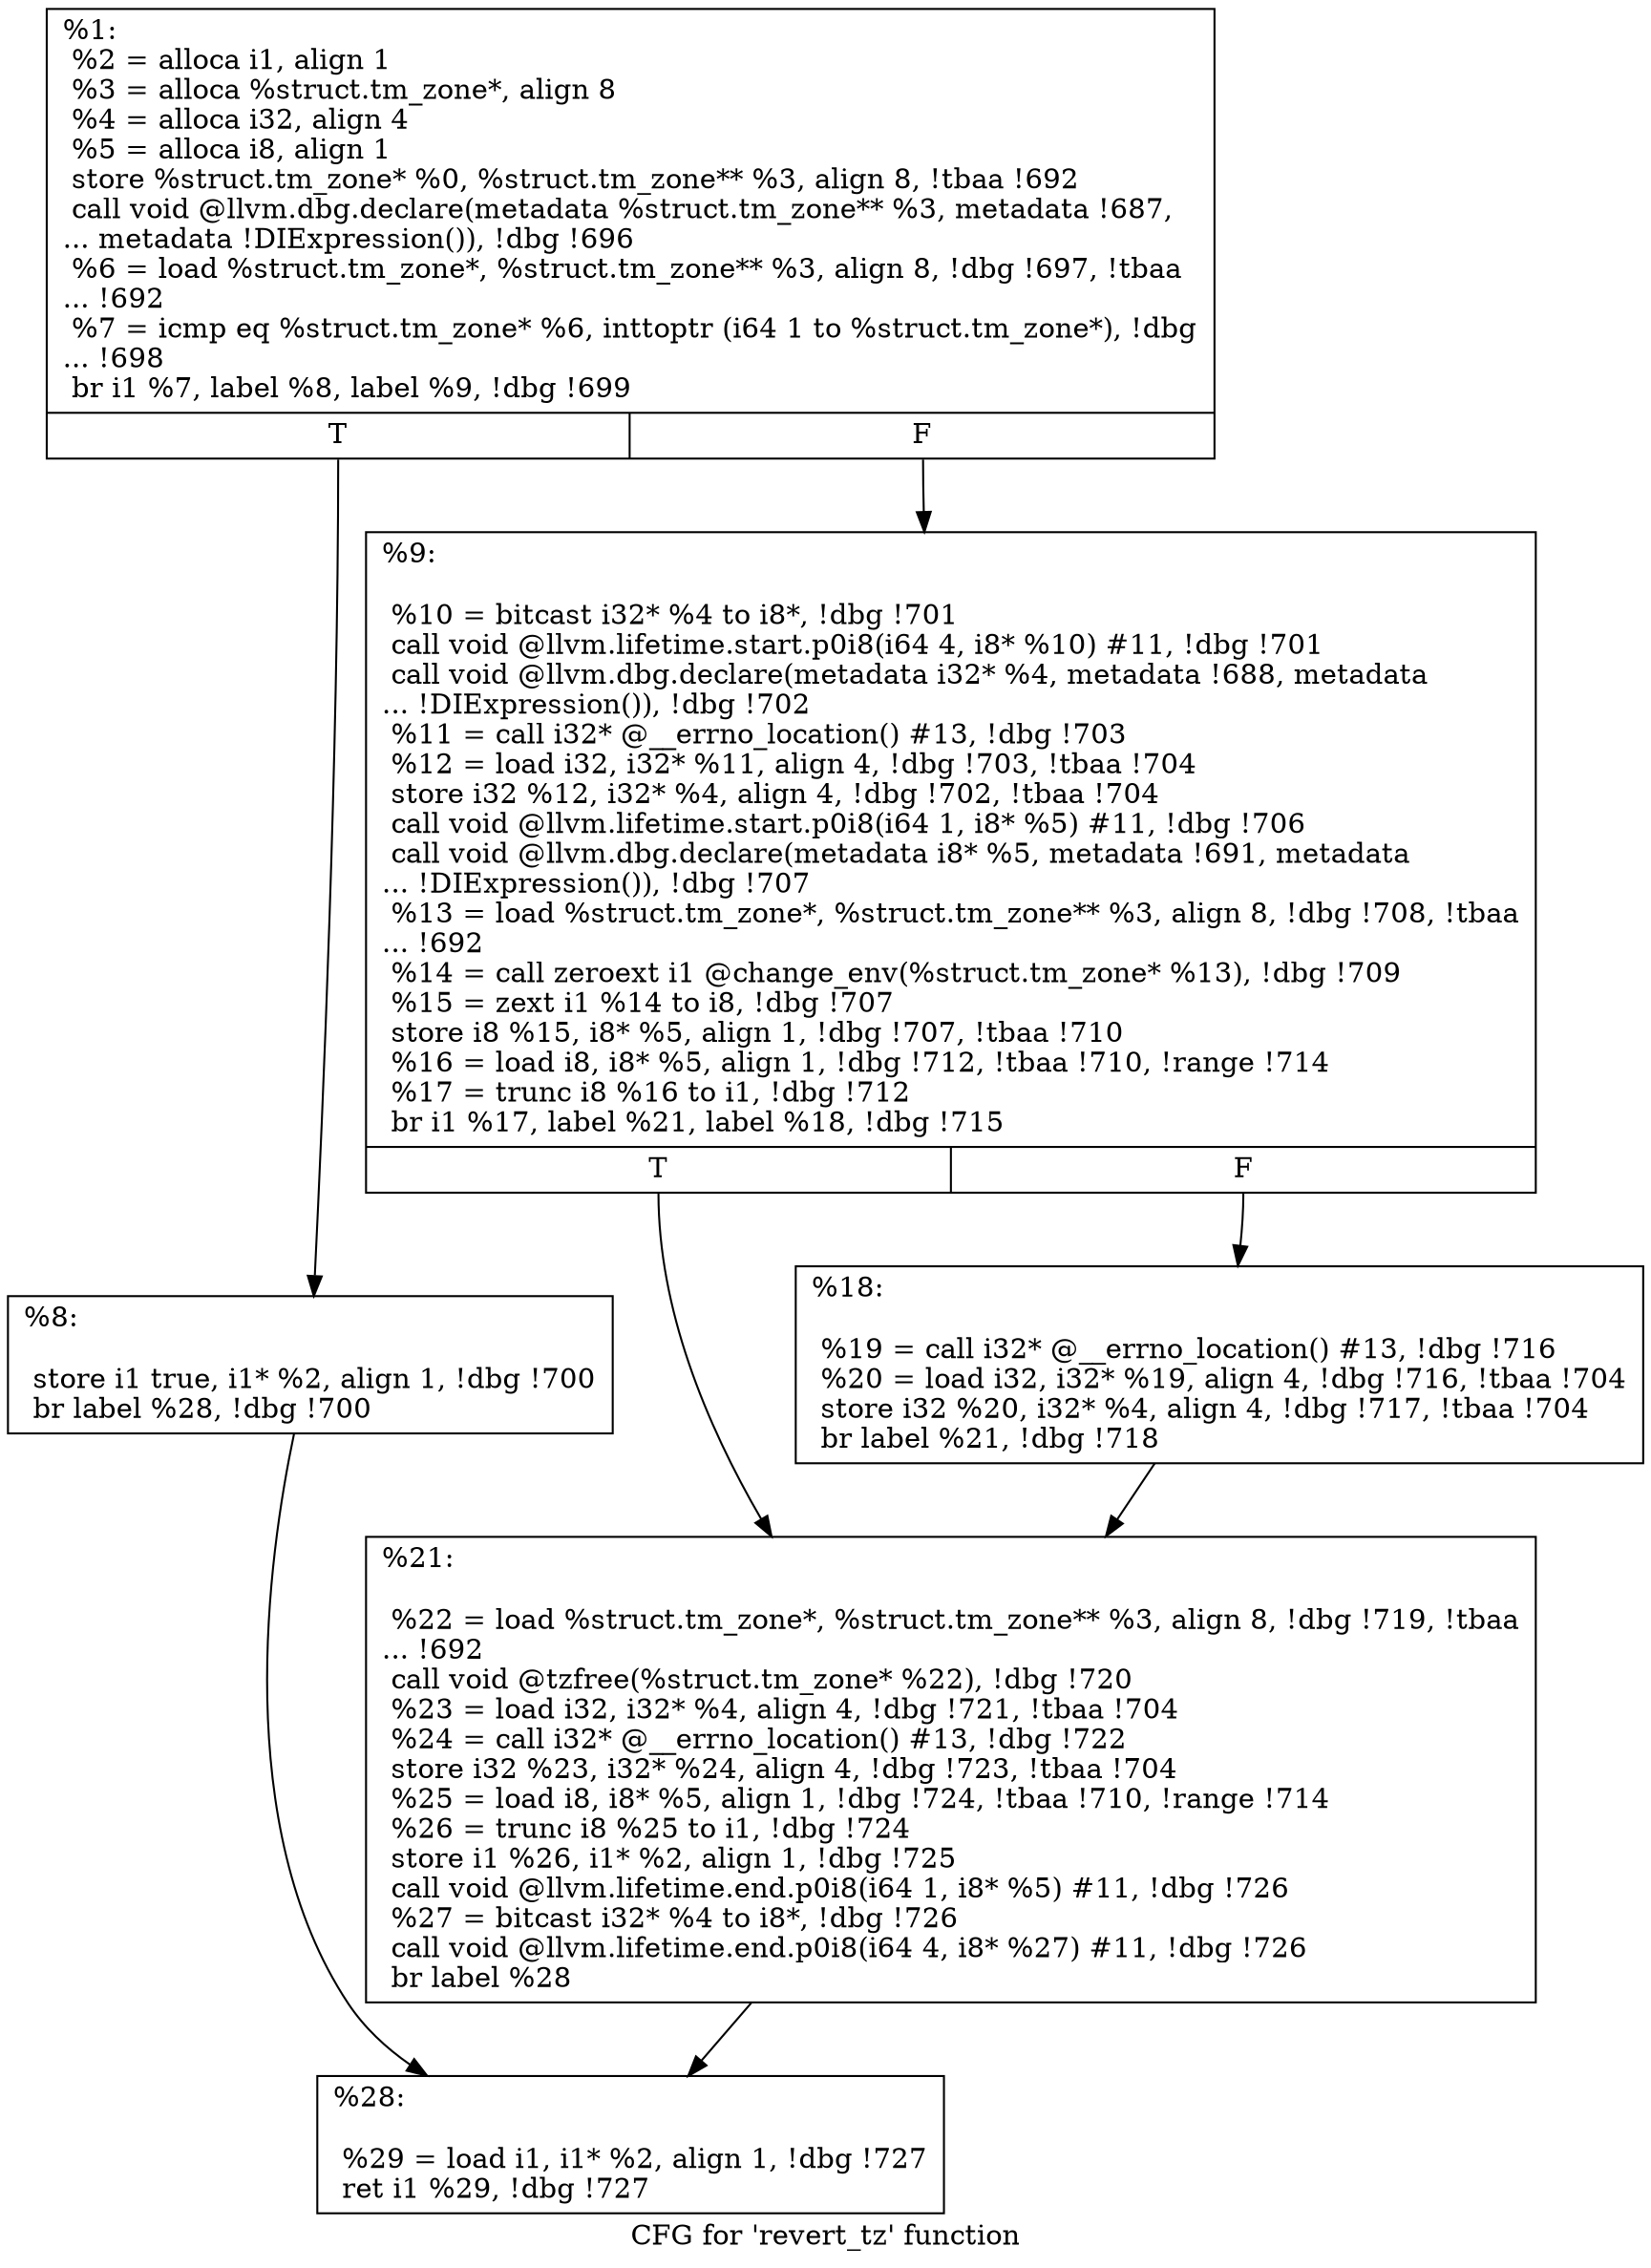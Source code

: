 digraph "CFG for 'revert_tz' function" {
	label="CFG for 'revert_tz' function";

	Node0x22bcf10 [shape=record,label="{%1:\l  %2 = alloca i1, align 1\l  %3 = alloca %struct.tm_zone*, align 8\l  %4 = alloca i32, align 4\l  %5 = alloca i8, align 1\l  store %struct.tm_zone* %0, %struct.tm_zone** %3, align 8, !tbaa !692\l  call void @llvm.dbg.declare(metadata %struct.tm_zone** %3, metadata !687,\l... metadata !DIExpression()), !dbg !696\l  %6 = load %struct.tm_zone*, %struct.tm_zone** %3, align 8, !dbg !697, !tbaa\l... !692\l  %7 = icmp eq %struct.tm_zone* %6, inttoptr (i64 1 to %struct.tm_zone*), !dbg\l... !698\l  br i1 %7, label %8, label %9, !dbg !699\l|{<s0>T|<s1>F}}"];
	Node0x22bcf10:s0 -> Node0x22bcfd0;
	Node0x22bcf10:s1 -> Node0x22bd020;
	Node0x22bcfd0 [shape=record,label="{%8:\l\l  store i1 true, i1* %2, align 1, !dbg !700\l  br label %28, !dbg !700\l}"];
	Node0x22bcfd0 -> Node0x22bd110;
	Node0x22bd020 [shape=record,label="{%9:\l\l  %10 = bitcast i32* %4 to i8*, !dbg !701\l  call void @llvm.lifetime.start.p0i8(i64 4, i8* %10) #11, !dbg !701\l  call void @llvm.dbg.declare(metadata i32* %4, metadata !688, metadata\l... !DIExpression()), !dbg !702\l  %11 = call i32* @__errno_location() #13, !dbg !703\l  %12 = load i32, i32* %11, align 4, !dbg !703, !tbaa !704\l  store i32 %12, i32* %4, align 4, !dbg !702, !tbaa !704\l  call void @llvm.lifetime.start.p0i8(i64 1, i8* %5) #11, !dbg !706\l  call void @llvm.dbg.declare(metadata i8* %5, metadata !691, metadata\l... !DIExpression()), !dbg !707\l  %13 = load %struct.tm_zone*, %struct.tm_zone** %3, align 8, !dbg !708, !tbaa\l... !692\l  %14 = call zeroext i1 @change_env(%struct.tm_zone* %13), !dbg !709\l  %15 = zext i1 %14 to i8, !dbg !707\l  store i8 %15, i8* %5, align 1, !dbg !707, !tbaa !710\l  %16 = load i8, i8* %5, align 1, !dbg !712, !tbaa !710, !range !714\l  %17 = trunc i8 %16 to i1, !dbg !712\l  br i1 %17, label %21, label %18, !dbg !715\l|{<s0>T|<s1>F}}"];
	Node0x22bd020:s0 -> Node0x22bd0c0;
	Node0x22bd020:s1 -> Node0x22bd070;
	Node0x22bd070 [shape=record,label="{%18:\l\l  %19 = call i32* @__errno_location() #13, !dbg !716\l  %20 = load i32, i32* %19, align 4, !dbg !716, !tbaa !704\l  store i32 %20, i32* %4, align 4, !dbg !717, !tbaa !704\l  br label %21, !dbg !718\l}"];
	Node0x22bd070 -> Node0x22bd0c0;
	Node0x22bd0c0 [shape=record,label="{%21:\l\l  %22 = load %struct.tm_zone*, %struct.tm_zone** %3, align 8, !dbg !719, !tbaa\l... !692\l  call void @tzfree(%struct.tm_zone* %22), !dbg !720\l  %23 = load i32, i32* %4, align 4, !dbg !721, !tbaa !704\l  %24 = call i32* @__errno_location() #13, !dbg !722\l  store i32 %23, i32* %24, align 4, !dbg !723, !tbaa !704\l  %25 = load i8, i8* %5, align 1, !dbg !724, !tbaa !710, !range !714\l  %26 = trunc i8 %25 to i1, !dbg !724\l  store i1 %26, i1* %2, align 1, !dbg !725\l  call void @llvm.lifetime.end.p0i8(i64 1, i8* %5) #11, !dbg !726\l  %27 = bitcast i32* %4 to i8*, !dbg !726\l  call void @llvm.lifetime.end.p0i8(i64 4, i8* %27) #11, !dbg !726\l  br label %28\l}"];
	Node0x22bd0c0 -> Node0x22bd110;
	Node0x22bd110 [shape=record,label="{%28:\l\l  %29 = load i1, i1* %2, align 1, !dbg !727\l  ret i1 %29, !dbg !727\l}"];
}
